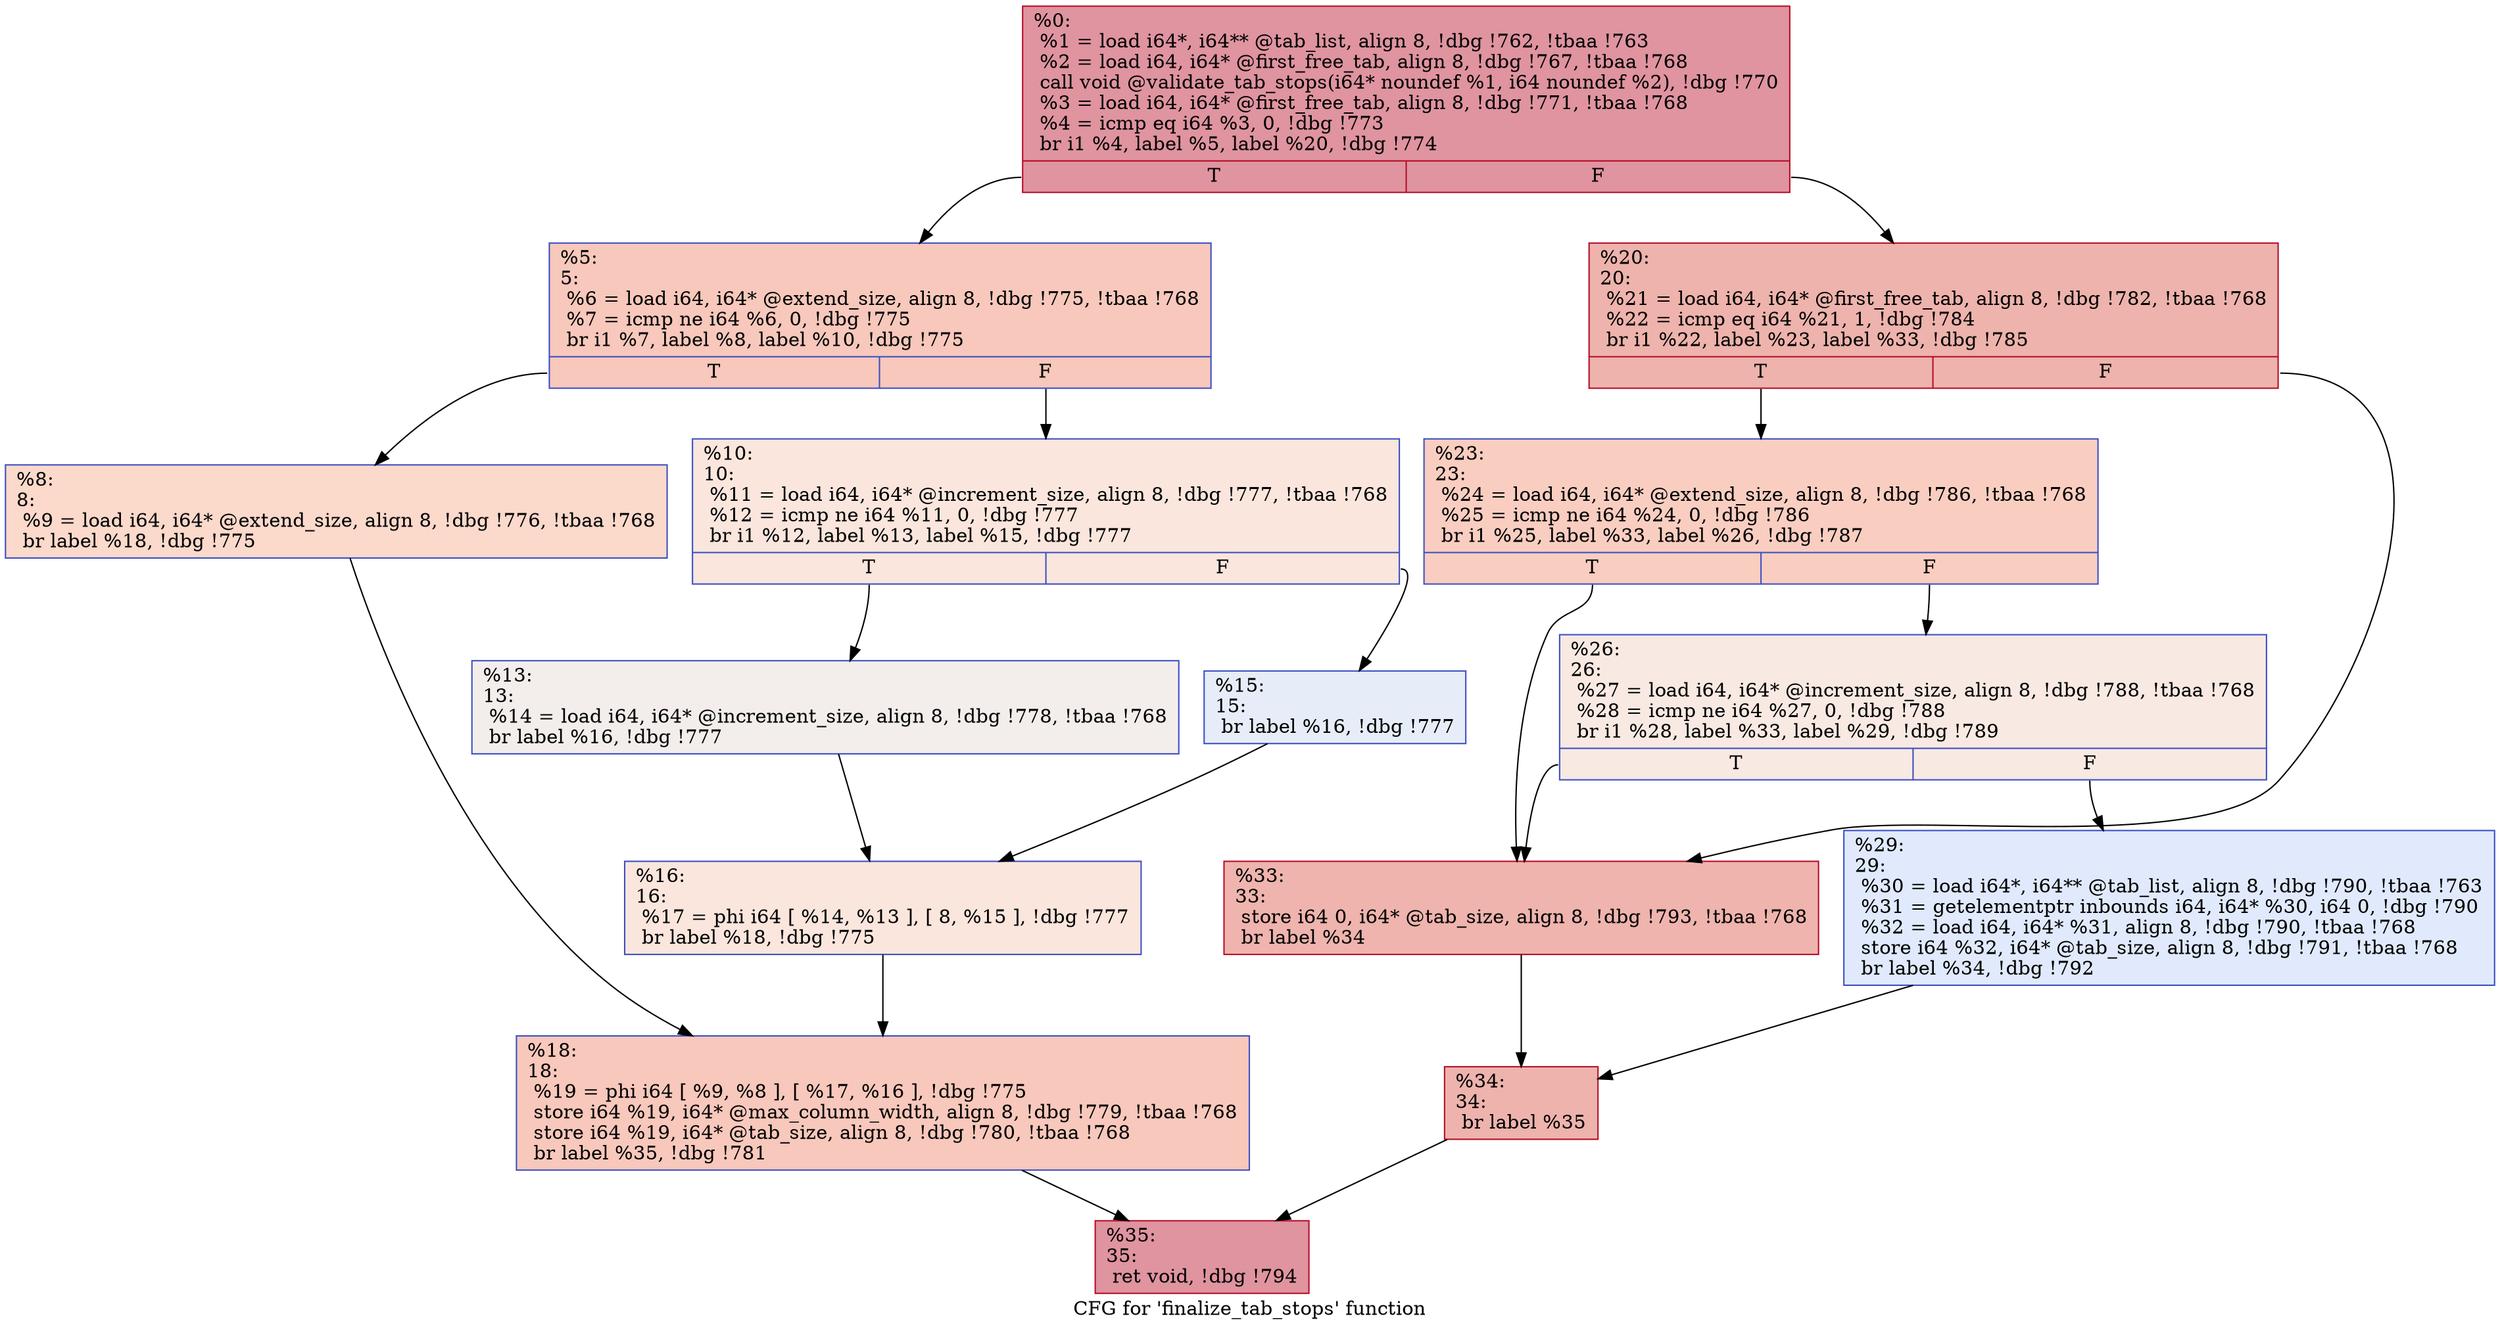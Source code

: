digraph "CFG for 'finalize_tab_stops' function" {
	label="CFG for 'finalize_tab_stops' function";

	Node0x11745e0 [shape=record,color="#b70d28ff", style=filled, fillcolor="#b70d2870",label="{%0:\l  %1 = load i64*, i64** @tab_list, align 8, !dbg !762, !tbaa !763\l  %2 = load i64, i64* @first_free_tab, align 8, !dbg !767, !tbaa !768\l  call void @validate_tab_stops(i64* noundef %1, i64 noundef %2), !dbg !770\l  %3 = load i64, i64* @first_free_tab, align 8, !dbg !771, !tbaa !768\l  %4 = icmp eq i64 %3, 0, !dbg !773\l  br i1 %4, label %5, label %20, !dbg !774\l|{<s0>T|<s1>F}}"];
	Node0x11745e0:s0 -> Node0x11758e0;
	Node0x11745e0:s1 -> Node0x1175b10;
	Node0x11758e0 [shape=record,color="#3d50c3ff", style=filled, fillcolor="#ed836670",label="{%5:\l5:                                                \l  %6 = load i64, i64* @extend_size, align 8, !dbg !775, !tbaa !768\l  %7 = icmp ne i64 %6, 0, !dbg !775\l  br i1 %7, label %8, label %10, !dbg !775\l|{<s0>T|<s1>F}}"];
	Node0x11758e0:s0 -> Node0x1175930;
	Node0x11758e0:s1 -> Node0x1175980;
	Node0x1175930 [shape=record,color="#3d50c3ff", style=filled, fillcolor="#f7a88970",label="{%8:\l8:                                                \l  %9 = load i64, i64* @extend_size, align 8, !dbg !776, !tbaa !768\l  br label %18, !dbg !775\l}"];
	Node0x1175930 -> Node0x1175ac0;
	Node0x1175980 [shape=record,color="#3d50c3ff", style=filled, fillcolor="#f3c7b170",label="{%10:\l10:                                               \l  %11 = load i64, i64* @increment_size, align 8, !dbg !777, !tbaa !768\l  %12 = icmp ne i64 %11, 0, !dbg !777\l  br i1 %12, label %13, label %15, !dbg !777\l|{<s0>T|<s1>F}}"];
	Node0x1175980:s0 -> Node0x11759d0;
	Node0x1175980:s1 -> Node0x1175a20;
	Node0x11759d0 [shape=record,color="#3d50c3ff", style=filled, fillcolor="#e5d8d170",label="{%13:\l13:                                               \l  %14 = load i64, i64* @increment_size, align 8, !dbg !778, !tbaa !768\l  br label %16, !dbg !777\l}"];
	Node0x11759d0 -> Node0x1175a70;
	Node0x1175a20 [shape=record,color="#3d50c3ff", style=filled, fillcolor="#c7d7f070",label="{%15:\l15:                                               \l  br label %16, !dbg !777\l}"];
	Node0x1175a20 -> Node0x1175a70;
	Node0x1175a70 [shape=record,color="#3d50c3ff", style=filled, fillcolor="#f3c7b170",label="{%16:\l16:                                               \l  %17 = phi i64 [ %14, %13 ], [ 8, %15 ], !dbg !777\l  br label %18, !dbg !775\l}"];
	Node0x1175a70 -> Node0x1175ac0;
	Node0x1175ac0 [shape=record,color="#3d50c3ff", style=filled, fillcolor="#ed836670",label="{%18:\l18:                                               \l  %19 = phi i64 [ %9, %8 ], [ %17, %16 ], !dbg !775\l  store i64 %19, i64* @max_column_width, align 8, !dbg !779, !tbaa !768\l  store i64 %19, i64* @tab_size, align 8, !dbg !780, !tbaa !768\l  br label %35, !dbg !781\l}"];
	Node0x1175ac0 -> Node0x1175cf0;
	Node0x1175b10 [shape=record,color="#b70d28ff", style=filled, fillcolor="#d6524470",label="{%20:\l20:                                               \l  %21 = load i64, i64* @first_free_tab, align 8, !dbg !782, !tbaa !768\l  %22 = icmp eq i64 %21, 1, !dbg !784\l  br i1 %22, label %23, label %33, !dbg !785\l|{<s0>T|<s1>F}}"];
	Node0x1175b10:s0 -> Node0x1175b60;
	Node0x1175b10:s1 -> Node0x1175c50;
	Node0x1175b60 [shape=record,color="#3d50c3ff", style=filled, fillcolor="#f2907270",label="{%23:\l23:                                               \l  %24 = load i64, i64* @extend_size, align 8, !dbg !786, !tbaa !768\l  %25 = icmp ne i64 %24, 0, !dbg !786\l  br i1 %25, label %33, label %26, !dbg !787\l|{<s0>T|<s1>F}}"];
	Node0x1175b60:s0 -> Node0x1175c50;
	Node0x1175b60:s1 -> Node0x1175bb0;
	Node0x1175bb0 [shape=record,color="#3d50c3ff", style=filled, fillcolor="#efcebd70",label="{%26:\l26:                                               \l  %27 = load i64, i64* @increment_size, align 8, !dbg !788, !tbaa !768\l  %28 = icmp ne i64 %27, 0, !dbg !788\l  br i1 %28, label %33, label %29, !dbg !789\l|{<s0>T|<s1>F}}"];
	Node0x1175bb0:s0 -> Node0x1175c50;
	Node0x1175bb0:s1 -> Node0x1175c00;
	Node0x1175c00 [shape=record,color="#3d50c3ff", style=filled, fillcolor="#b9d0f970",label="{%29:\l29:                                               \l  %30 = load i64*, i64** @tab_list, align 8, !dbg !790, !tbaa !763\l  %31 = getelementptr inbounds i64, i64* %30, i64 0, !dbg !790\l  %32 = load i64, i64* %31, align 8, !dbg !790, !tbaa !768\l  store i64 %32, i64* @tab_size, align 8, !dbg !791, !tbaa !768\l  br label %34, !dbg !792\l}"];
	Node0x1175c00 -> Node0x1175ca0;
	Node0x1175c50 [shape=record,color="#b70d28ff", style=filled, fillcolor="#d8564670",label="{%33:\l33:                                               \l  store i64 0, i64* @tab_size, align 8, !dbg !793, !tbaa !768\l  br label %34\l}"];
	Node0x1175c50 -> Node0x1175ca0;
	Node0x1175ca0 [shape=record,color="#b70d28ff", style=filled, fillcolor="#d6524470",label="{%34:\l34:                                               \l  br label %35\l}"];
	Node0x1175ca0 -> Node0x1175cf0;
	Node0x1175cf0 [shape=record,color="#b70d28ff", style=filled, fillcolor="#b70d2870",label="{%35:\l35:                                               \l  ret void, !dbg !794\l}"];
}
